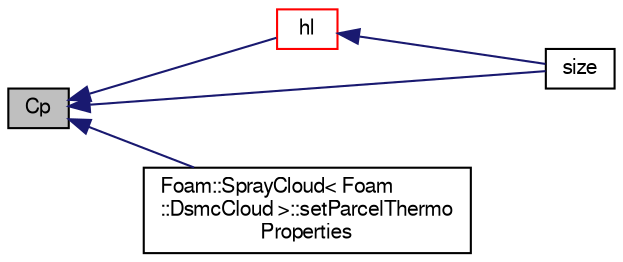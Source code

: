 digraph "Cp"
{
  bgcolor="transparent";
  edge [fontname="FreeSans",fontsize="10",labelfontname="FreeSans",labelfontsize="10"];
  node [fontname="FreeSans",fontsize="10",shape=record];
  rankdir="LR";
  Node868 [label="Cp",height=0.2,width=0.4,color="black", fillcolor="grey75", style="filled", fontcolor="black"];
  Node868 -> Node869 [dir="back",color="midnightblue",fontsize="10",style="solid",fontname="FreeSans"];
  Node869 [label="hl",height=0.2,width=0.4,color="red",URL="$a29842.html#a5fdef6103de8f02389f444948a6c9253",tooltip="Calculate the mixture latent heat [J/kg]. "];
  Node869 -> Node872 [dir="back",color="midnightblue",fontsize="10",style="solid",fontname="FreeSans"];
  Node872 [label="size",height=0.2,width=0.4,color="black",URL="$a29842.html#a9facbf0a118d395c89884e45a5ca4e4b",tooltip="Return the number of liquids in the mixture. "];
  Node868 -> Node875 [dir="back",color="midnightblue",fontsize="10",style="solid",fontname="FreeSans"];
  Node875 [label="Foam::SprayCloud\< Foam\l::DsmcCloud \>::setParcelThermo\lProperties",height=0.2,width=0.4,color="black",URL="$a24530.html#a3b7f36d51838109c584a2ae57c525d57",tooltip="Set parcel thermo properties. "];
  Node868 -> Node872 [dir="back",color="midnightblue",fontsize="10",style="solid",fontname="FreeSans"];
}
